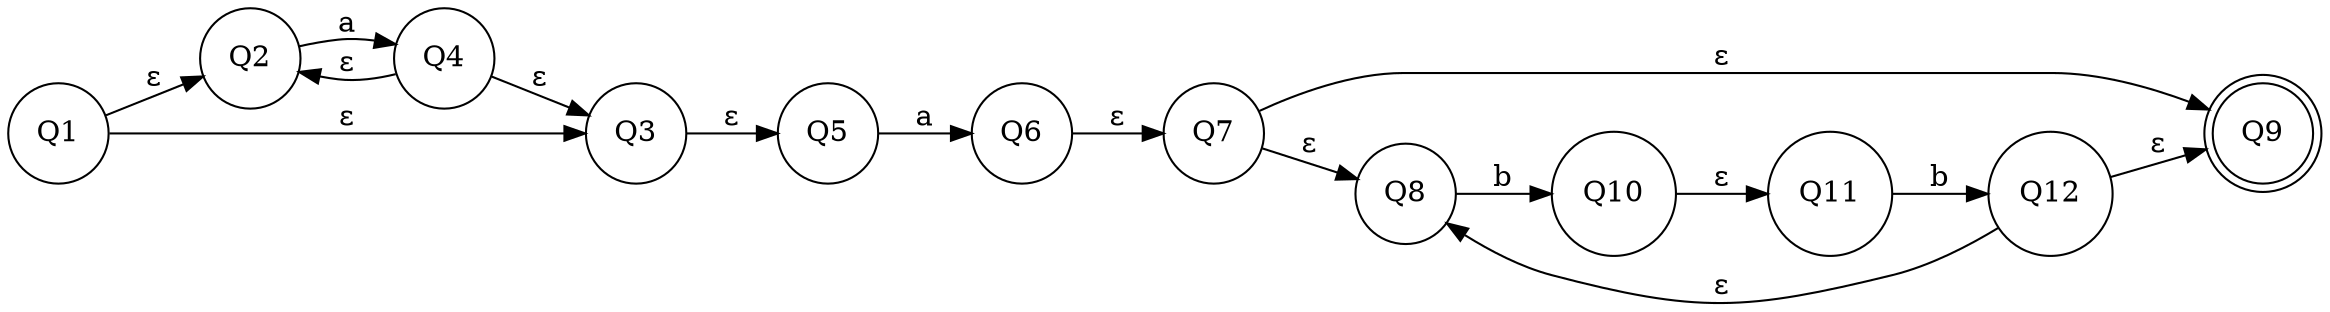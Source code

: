 digraph NFA {
	rankdir=LR;
	node [shape = doublecircle]; Q9;
	node [shape = circle];
	Q1 -> Q2 [ label = "ε" ];
	Q1 -> Q3 [ label = "ε" ];
	Q2 -> Q4 [ label = "a" ];
	Q4 -> Q2 [ label = "ε" ];
	Q4 -> Q3 [ label = "ε" ];
	Q3 -> Q5 [ label = "ε" ];
	Q5 -> Q6 [ label = "a" ];
	Q6 -> Q7 [ label = "ε" ];
	Q7 -> Q8 [ label = "ε" ];
	Q7 -> Q9 [ label = "ε" ];
	Q8 -> Q10 [ label = "b" ];
	Q10 -> Q11 [ label = "ε" ];
	Q11 -> Q12 [ label = "b" ];
	Q12 -> Q8 [ label = "ε" ];
	Q12 -> Q9 [ label = "ε" ];
}